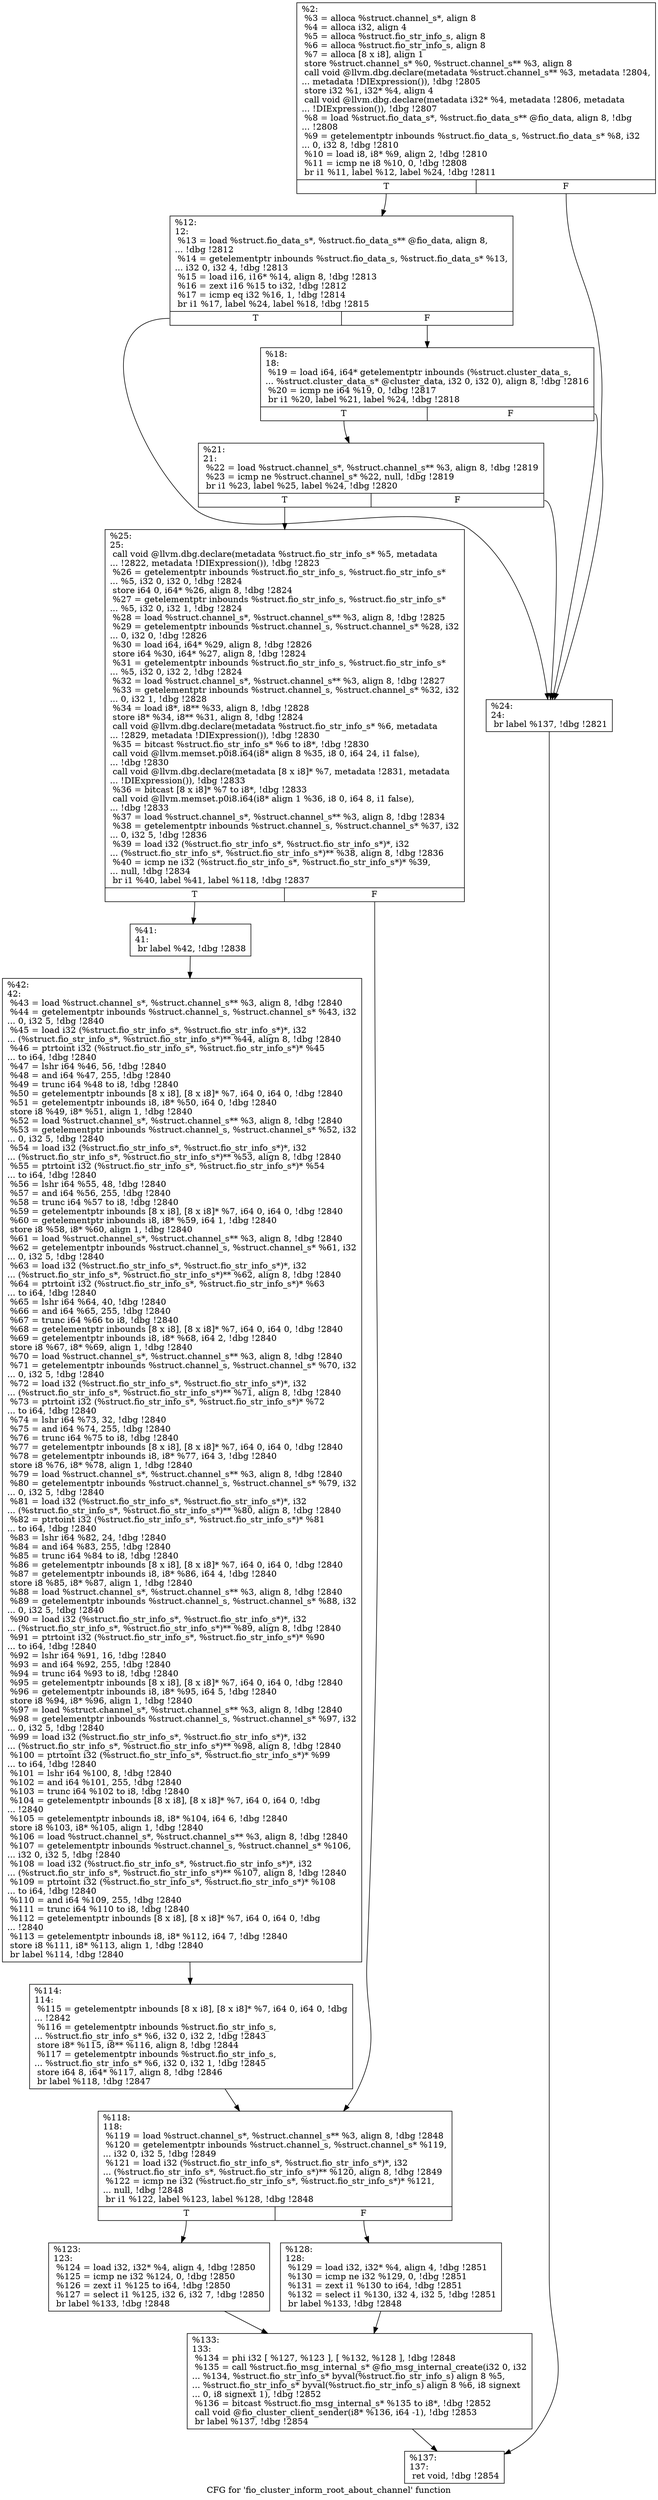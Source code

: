 digraph "CFG for 'fio_cluster_inform_root_about_channel' function" {
	label="CFG for 'fio_cluster_inform_root_about_channel' function";

	Node0x55685148f9b0 [shape=record,label="{%2:\l  %3 = alloca %struct.channel_s*, align 8\l  %4 = alloca i32, align 4\l  %5 = alloca %struct.fio_str_info_s, align 8\l  %6 = alloca %struct.fio_str_info_s, align 8\l  %7 = alloca [8 x i8], align 1\l  store %struct.channel_s* %0, %struct.channel_s** %3, align 8\l  call void @llvm.dbg.declare(metadata %struct.channel_s** %3, metadata !2804,\l... metadata !DIExpression()), !dbg !2805\l  store i32 %1, i32* %4, align 4\l  call void @llvm.dbg.declare(metadata i32* %4, metadata !2806, metadata\l... !DIExpression()), !dbg !2807\l  %8 = load %struct.fio_data_s*, %struct.fio_data_s** @fio_data, align 8, !dbg\l... !2808\l  %9 = getelementptr inbounds %struct.fio_data_s, %struct.fio_data_s* %8, i32\l... 0, i32 8, !dbg !2810\l  %10 = load i8, i8* %9, align 2, !dbg !2810\l  %11 = icmp ne i8 %10, 0, !dbg !2808\l  br i1 %11, label %12, label %24, !dbg !2811\l|{<s0>T|<s1>F}}"];
	Node0x55685148f9b0:s0 -> Node0x556851491400;
	Node0x55685148f9b0:s1 -> Node0x5568514914f0;
	Node0x556851491400 [shape=record,label="{%12:\l12:                                               \l  %13 = load %struct.fio_data_s*, %struct.fio_data_s** @fio_data, align 8,\l... !dbg !2812\l  %14 = getelementptr inbounds %struct.fio_data_s, %struct.fio_data_s* %13,\l... i32 0, i32 4, !dbg !2813\l  %15 = load i16, i16* %14, align 8, !dbg !2813\l  %16 = zext i16 %15 to i32, !dbg !2812\l  %17 = icmp eq i32 %16, 1, !dbg !2814\l  br i1 %17, label %24, label %18, !dbg !2815\l|{<s0>T|<s1>F}}"];
	Node0x556851491400:s0 -> Node0x5568514914f0;
	Node0x556851491400:s1 -> Node0x556851491450;
	Node0x556851491450 [shape=record,label="{%18:\l18:                                               \l  %19 = load i64, i64* getelementptr inbounds (%struct.cluster_data_s,\l... %struct.cluster_data_s* @cluster_data, i32 0, i32 0), align 8, !dbg !2816\l  %20 = icmp ne i64 %19, 0, !dbg !2817\l  br i1 %20, label %21, label %24, !dbg !2818\l|{<s0>T|<s1>F}}"];
	Node0x556851491450:s0 -> Node0x5568514914a0;
	Node0x556851491450:s1 -> Node0x5568514914f0;
	Node0x5568514914a0 [shape=record,label="{%21:\l21:                                               \l  %22 = load %struct.channel_s*, %struct.channel_s** %3, align 8, !dbg !2819\l  %23 = icmp ne %struct.channel_s* %22, null, !dbg !2819\l  br i1 %23, label %25, label %24, !dbg !2820\l|{<s0>T|<s1>F}}"];
	Node0x5568514914a0:s0 -> Node0x556851491540;
	Node0x5568514914a0:s1 -> Node0x5568514914f0;
	Node0x5568514914f0 [shape=record,label="{%24:\l24:                                               \l  br label %137, !dbg !2821\l}"];
	Node0x5568514914f0 -> Node0x5568514917c0;
	Node0x556851491540 [shape=record,label="{%25:\l25:                                               \l  call void @llvm.dbg.declare(metadata %struct.fio_str_info_s* %5, metadata\l... !2822, metadata !DIExpression()), !dbg !2823\l  %26 = getelementptr inbounds %struct.fio_str_info_s, %struct.fio_str_info_s*\l... %5, i32 0, i32 0, !dbg !2824\l  store i64 0, i64* %26, align 8, !dbg !2824\l  %27 = getelementptr inbounds %struct.fio_str_info_s, %struct.fio_str_info_s*\l... %5, i32 0, i32 1, !dbg !2824\l  %28 = load %struct.channel_s*, %struct.channel_s** %3, align 8, !dbg !2825\l  %29 = getelementptr inbounds %struct.channel_s, %struct.channel_s* %28, i32\l... 0, i32 0, !dbg !2826\l  %30 = load i64, i64* %29, align 8, !dbg !2826\l  store i64 %30, i64* %27, align 8, !dbg !2824\l  %31 = getelementptr inbounds %struct.fio_str_info_s, %struct.fio_str_info_s*\l... %5, i32 0, i32 2, !dbg !2824\l  %32 = load %struct.channel_s*, %struct.channel_s** %3, align 8, !dbg !2827\l  %33 = getelementptr inbounds %struct.channel_s, %struct.channel_s* %32, i32\l... 0, i32 1, !dbg !2828\l  %34 = load i8*, i8** %33, align 8, !dbg !2828\l  store i8* %34, i8** %31, align 8, !dbg !2824\l  call void @llvm.dbg.declare(metadata %struct.fio_str_info_s* %6, metadata\l... !2829, metadata !DIExpression()), !dbg !2830\l  %35 = bitcast %struct.fio_str_info_s* %6 to i8*, !dbg !2830\l  call void @llvm.memset.p0i8.i64(i8* align 8 %35, i8 0, i64 24, i1 false),\l... !dbg !2830\l  call void @llvm.dbg.declare(metadata [8 x i8]* %7, metadata !2831, metadata\l... !DIExpression()), !dbg !2833\l  %36 = bitcast [8 x i8]* %7 to i8*, !dbg !2833\l  call void @llvm.memset.p0i8.i64(i8* align 1 %36, i8 0, i64 8, i1 false),\l... !dbg !2833\l  %37 = load %struct.channel_s*, %struct.channel_s** %3, align 8, !dbg !2834\l  %38 = getelementptr inbounds %struct.channel_s, %struct.channel_s* %37, i32\l... 0, i32 5, !dbg !2836\l  %39 = load i32 (%struct.fio_str_info_s*, %struct.fio_str_info_s*)*, i32\l... (%struct.fio_str_info_s*, %struct.fio_str_info_s*)** %38, align 8, !dbg !2836\l  %40 = icmp ne i32 (%struct.fio_str_info_s*, %struct.fio_str_info_s*)* %39,\l... null, !dbg !2834\l  br i1 %40, label %41, label %118, !dbg !2837\l|{<s0>T|<s1>F}}"];
	Node0x556851491540:s0 -> Node0x556851491590;
	Node0x556851491540:s1 -> Node0x556851491680;
	Node0x556851491590 [shape=record,label="{%41:\l41:                                               \l  br label %42, !dbg !2838\l}"];
	Node0x556851491590 -> Node0x5568514915e0;
	Node0x5568514915e0 [shape=record,label="{%42:\l42:                                               \l  %43 = load %struct.channel_s*, %struct.channel_s** %3, align 8, !dbg !2840\l  %44 = getelementptr inbounds %struct.channel_s, %struct.channel_s* %43, i32\l... 0, i32 5, !dbg !2840\l  %45 = load i32 (%struct.fio_str_info_s*, %struct.fio_str_info_s*)*, i32\l... (%struct.fio_str_info_s*, %struct.fio_str_info_s*)** %44, align 8, !dbg !2840\l  %46 = ptrtoint i32 (%struct.fio_str_info_s*, %struct.fio_str_info_s*)* %45\l... to i64, !dbg !2840\l  %47 = lshr i64 %46, 56, !dbg !2840\l  %48 = and i64 %47, 255, !dbg !2840\l  %49 = trunc i64 %48 to i8, !dbg !2840\l  %50 = getelementptr inbounds [8 x i8], [8 x i8]* %7, i64 0, i64 0, !dbg !2840\l  %51 = getelementptr inbounds i8, i8* %50, i64 0, !dbg !2840\l  store i8 %49, i8* %51, align 1, !dbg !2840\l  %52 = load %struct.channel_s*, %struct.channel_s** %3, align 8, !dbg !2840\l  %53 = getelementptr inbounds %struct.channel_s, %struct.channel_s* %52, i32\l... 0, i32 5, !dbg !2840\l  %54 = load i32 (%struct.fio_str_info_s*, %struct.fio_str_info_s*)*, i32\l... (%struct.fio_str_info_s*, %struct.fio_str_info_s*)** %53, align 8, !dbg !2840\l  %55 = ptrtoint i32 (%struct.fio_str_info_s*, %struct.fio_str_info_s*)* %54\l... to i64, !dbg !2840\l  %56 = lshr i64 %55, 48, !dbg !2840\l  %57 = and i64 %56, 255, !dbg !2840\l  %58 = trunc i64 %57 to i8, !dbg !2840\l  %59 = getelementptr inbounds [8 x i8], [8 x i8]* %7, i64 0, i64 0, !dbg !2840\l  %60 = getelementptr inbounds i8, i8* %59, i64 1, !dbg !2840\l  store i8 %58, i8* %60, align 1, !dbg !2840\l  %61 = load %struct.channel_s*, %struct.channel_s** %3, align 8, !dbg !2840\l  %62 = getelementptr inbounds %struct.channel_s, %struct.channel_s* %61, i32\l... 0, i32 5, !dbg !2840\l  %63 = load i32 (%struct.fio_str_info_s*, %struct.fio_str_info_s*)*, i32\l... (%struct.fio_str_info_s*, %struct.fio_str_info_s*)** %62, align 8, !dbg !2840\l  %64 = ptrtoint i32 (%struct.fio_str_info_s*, %struct.fio_str_info_s*)* %63\l... to i64, !dbg !2840\l  %65 = lshr i64 %64, 40, !dbg !2840\l  %66 = and i64 %65, 255, !dbg !2840\l  %67 = trunc i64 %66 to i8, !dbg !2840\l  %68 = getelementptr inbounds [8 x i8], [8 x i8]* %7, i64 0, i64 0, !dbg !2840\l  %69 = getelementptr inbounds i8, i8* %68, i64 2, !dbg !2840\l  store i8 %67, i8* %69, align 1, !dbg !2840\l  %70 = load %struct.channel_s*, %struct.channel_s** %3, align 8, !dbg !2840\l  %71 = getelementptr inbounds %struct.channel_s, %struct.channel_s* %70, i32\l... 0, i32 5, !dbg !2840\l  %72 = load i32 (%struct.fio_str_info_s*, %struct.fio_str_info_s*)*, i32\l... (%struct.fio_str_info_s*, %struct.fio_str_info_s*)** %71, align 8, !dbg !2840\l  %73 = ptrtoint i32 (%struct.fio_str_info_s*, %struct.fio_str_info_s*)* %72\l... to i64, !dbg !2840\l  %74 = lshr i64 %73, 32, !dbg !2840\l  %75 = and i64 %74, 255, !dbg !2840\l  %76 = trunc i64 %75 to i8, !dbg !2840\l  %77 = getelementptr inbounds [8 x i8], [8 x i8]* %7, i64 0, i64 0, !dbg !2840\l  %78 = getelementptr inbounds i8, i8* %77, i64 3, !dbg !2840\l  store i8 %76, i8* %78, align 1, !dbg !2840\l  %79 = load %struct.channel_s*, %struct.channel_s** %3, align 8, !dbg !2840\l  %80 = getelementptr inbounds %struct.channel_s, %struct.channel_s* %79, i32\l... 0, i32 5, !dbg !2840\l  %81 = load i32 (%struct.fio_str_info_s*, %struct.fio_str_info_s*)*, i32\l... (%struct.fio_str_info_s*, %struct.fio_str_info_s*)** %80, align 8, !dbg !2840\l  %82 = ptrtoint i32 (%struct.fio_str_info_s*, %struct.fio_str_info_s*)* %81\l... to i64, !dbg !2840\l  %83 = lshr i64 %82, 24, !dbg !2840\l  %84 = and i64 %83, 255, !dbg !2840\l  %85 = trunc i64 %84 to i8, !dbg !2840\l  %86 = getelementptr inbounds [8 x i8], [8 x i8]* %7, i64 0, i64 0, !dbg !2840\l  %87 = getelementptr inbounds i8, i8* %86, i64 4, !dbg !2840\l  store i8 %85, i8* %87, align 1, !dbg !2840\l  %88 = load %struct.channel_s*, %struct.channel_s** %3, align 8, !dbg !2840\l  %89 = getelementptr inbounds %struct.channel_s, %struct.channel_s* %88, i32\l... 0, i32 5, !dbg !2840\l  %90 = load i32 (%struct.fio_str_info_s*, %struct.fio_str_info_s*)*, i32\l... (%struct.fio_str_info_s*, %struct.fio_str_info_s*)** %89, align 8, !dbg !2840\l  %91 = ptrtoint i32 (%struct.fio_str_info_s*, %struct.fio_str_info_s*)* %90\l... to i64, !dbg !2840\l  %92 = lshr i64 %91, 16, !dbg !2840\l  %93 = and i64 %92, 255, !dbg !2840\l  %94 = trunc i64 %93 to i8, !dbg !2840\l  %95 = getelementptr inbounds [8 x i8], [8 x i8]* %7, i64 0, i64 0, !dbg !2840\l  %96 = getelementptr inbounds i8, i8* %95, i64 5, !dbg !2840\l  store i8 %94, i8* %96, align 1, !dbg !2840\l  %97 = load %struct.channel_s*, %struct.channel_s** %3, align 8, !dbg !2840\l  %98 = getelementptr inbounds %struct.channel_s, %struct.channel_s* %97, i32\l... 0, i32 5, !dbg !2840\l  %99 = load i32 (%struct.fio_str_info_s*, %struct.fio_str_info_s*)*, i32\l... (%struct.fio_str_info_s*, %struct.fio_str_info_s*)** %98, align 8, !dbg !2840\l  %100 = ptrtoint i32 (%struct.fio_str_info_s*, %struct.fio_str_info_s*)* %99\l... to i64, !dbg !2840\l  %101 = lshr i64 %100, 8, !dbg !2840\l  %102 = and i64 %101, 255, !dbg !2840\l  %103 = trunc i64 %102 to i8, !dbg !2840\l  %104 = getelementptr inbounds [8 x i8], [8 x i8]* %7, i64 0, i64 0, !dbg\l... !2840\l  %105 = getelementptr inbounds i8, i8* %104, i64 6, !dbg !2840\l  store i8 %103, i8* %105, align 1, !dbg !2840\l  %106 = load %struct.channel_s*, %struct.channel_s** %3, align 8, !dbg !2840\l  %107 = getelementptr inbounds %struct.channel_s, %struct.channel_s* %106,\l... i32 0, i32 5, !dbg !2840\l  %108 = load i32 (%struct.fio_str_info_s*, %struct.fio_str_info_s*)*, i32\l... (%struct.fio_str_info_s*, %struct.fio_str_info_s*)** %107, align 8, !dbg !2840\l  %109 = ptrtoint i32 (%struct.fio_str_info_s*, %struct.fio_str_info_s*)* %108\l... to i64, !dbg !2840\l  %110 = and i64 %109, 255, !dbg !2840\l  %111 = trunc i64 %110 to i8, !dbg !2840\l  %112 = getelementptr inbounds [8 x i8], [8 x i8]* %7, i64 0, i64 0, !dbg\l... !2840\l  %113 = getelementptr inbounds i8, i8* %112, i64 7, !dbg !2840\l  store i8 %111, i8* %113, align 1, !dbg !2840\l  br label %114, !dbg !2840\l}"];
	Node0x5568514915e0 -> Node0x556851491630;
	Node0x556851491630 [shape=record,label="{%114:\l114:                                              \l  %115 = getelementptr inbounds [8 x i8], [8 x i8]* %7, i64 0, i64 0, !dbg\l... !2842\l  %116 = getelementptr inbounds %struct.fio_str_info_s,\l... %struct.fio_str_info_s* %6, i32 0, i32 2, !dbg !2843\l  store i8* %115, i8** %116, align 8, !dbg !2844\l  %117 = getelementptr inbounds %struct.fio_str_info_s,\l... %struct.fio_str_info_s* %6, i32 0, i32 1, !dbg !2845\l  store i64 8, i64* %117, align 8, !dbg !2846\l  br label %118, !dbg !2847\l}"];
	Node0x556851491630 -> Node0x556851491680;
	Node0x556851491680 [shape=record,label="{%118:\l118:                                              \l  %119 = load %struct.channel_s*, %struct.channel_s** %3, align 8, !dbg !2848\l  %120 = getelementptr inbounds %struct.channel_s, %struct.channel_s* %119,\l... i32 0, i32 5, !dbg !2849\l  %121 = load i32 (%struct.fio_str_info_s*, %struct.fio_str_info_s*)*, i32\l... (%struct.fio_str_info_s*, %struct.fio_str_info_s*)** %120, align 8, !dbg !2849\l  %122 = icmp ne i32 (%struct.fio_str_info_s*, %struct.fio_str_info_s*)* %121,\l... null, !dbg !2848\l  br i1 %122, label %123, label %128, !dbg !2848\l|{<s0>T|<s1>F}}"];
	Node0x556851491680:s0 -> Node0x5568514916d0;
	Node0x556851491680:s1 -> Node0x556851491720;
	Node0x5568514916d0 [shape=record,label="{%123:\l123:                                              \l  %124 = load i32, i32* %4, align 4, !dbg !2850\l  %125 = icmp ne i32 %124, 0, !dbg !2850\l  %126 = zext i1 %125 to i64, !dbg !2850\l  %127 = select i1 %125, i32 6, i32 7, !dbg !2850\l  br label %133, !dbg !2848\l}"];
	Node0x5568514916d0 -> Node0x556851491770;
	Node0x556851491720 [shape=record,label="{%128:\l128:                                              \l  %129 = load i32, i32* %4, align 4, !dbg !2851\l  %130 = icmp ne i32 %129, 0, !dbg !2851\l  %131 = zext i1 %130 to i64, !dbg !2851\l  %132 = select i1 %130, i32 4, i32 5, !dbg !2851\l  br label %133, !dbg !2848\l}"];
	Node0x556851491720 -> Node0x556851491770;
	Node0x556851491770 [shape=record,label="{%133:\l133:                                              \l  %134 = phi i32 [ %127, %123 ], [ %132, %128 ], !dbg !2848\l  %135 = call %struct.fio_msg_internal_s* @fio_msg_internal_create(i32 0, i32\l... %134, %struct.fio_str_info_s* byval(%struct.fio_str_info_s) align 8 %5,\l... %struct.fio_str_info_s* byval(%struct.fio_str_info_s) align 8 %6, i8 signext\l... 0, i8 signext 1), !dbg !2852\l  %136 = bitcast %struct.fio_msg_internal_s* %135 to i8*, !dbg !2852\l  call void @fio_cluster_client_sender(i8* %136, i64 -1), !dbg !2853\l  br label %137, !dbg !2854\l}"];
	Node0x556851491770 -> Node0x5568514917c0;
	Node0x5568514917c0 [shape=record,label="{%137:\l137:                                              \l  ret void, !dbg !2854\l}"];
}
